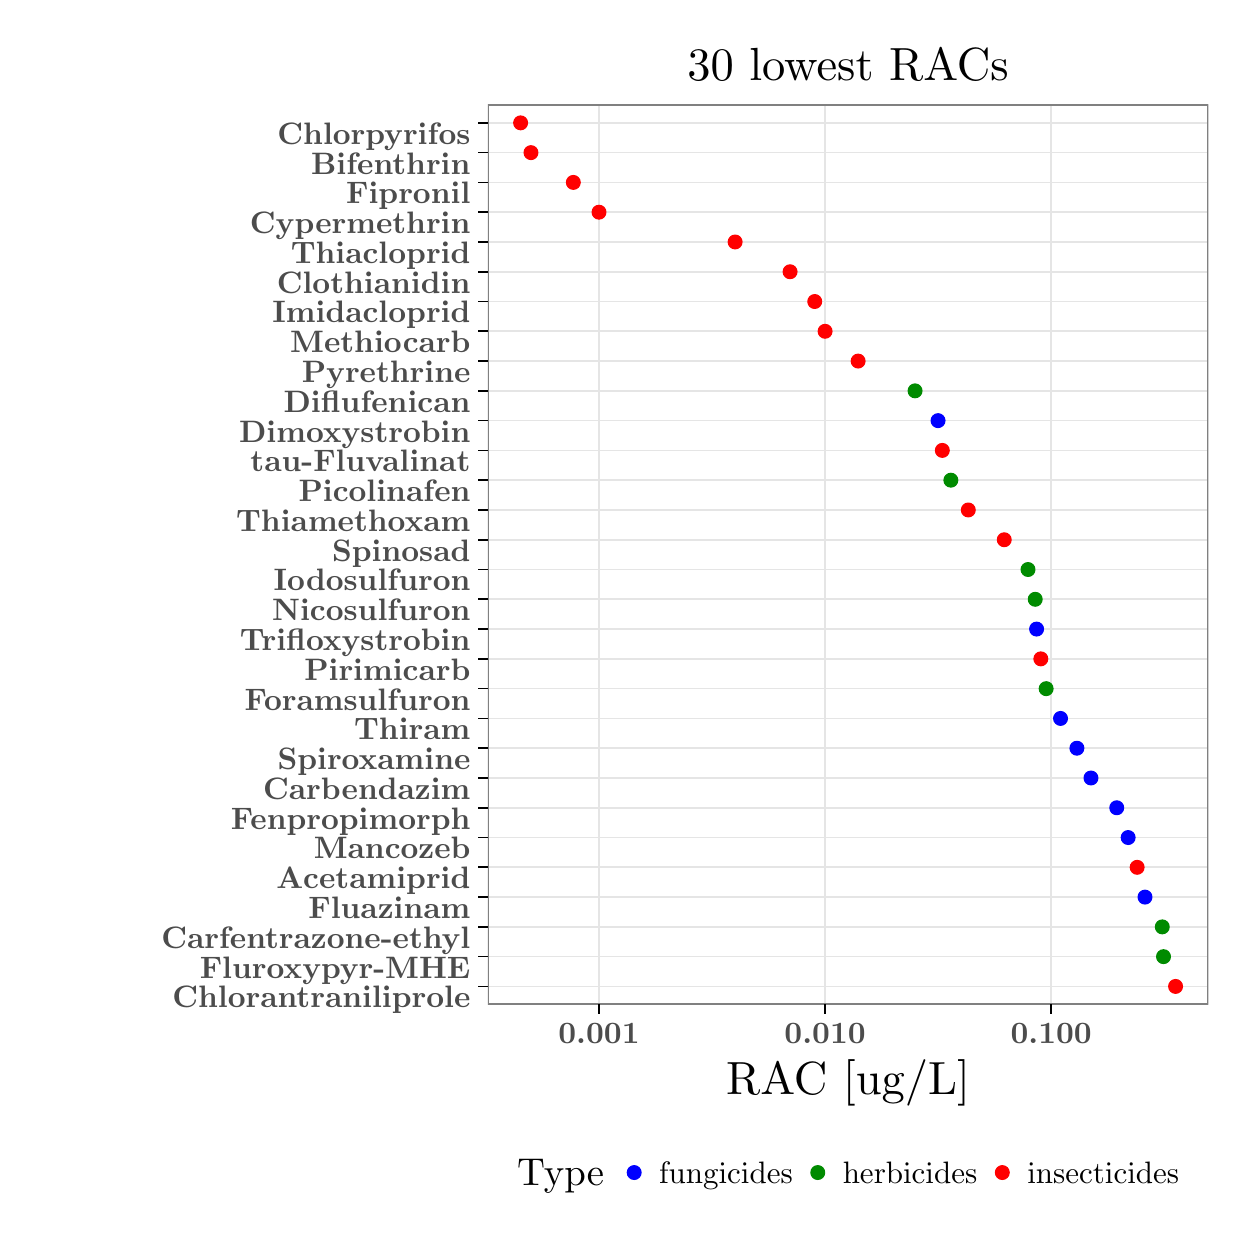 % -*- root: ../../talk.tex -*-

% Created by tikzDevice version 0.10.1 on 2016-12-09 10:15:06
% !TEX encoding = UTF-8 Unicode
\begin{tikzpicture}[x=1pt,y=1pt]
\definecolor{fillColor}{RGB}{255,255,255}
\path[use as bounding box,fill=fillColor,fill opacity=0.00] (0,0) rectangle (433.62,433.62);
\begin{scope}
\path[clip] (  0.00,  0.00) rectangle (433.62,433.62);
\definecolor{drawColor}{RGB}{255,255,255}
\definecolor{fillColor}{RGB}{255,255,255}

\path[draw=drawColor,line width= 0.6pt,line join=round,line cap=round,fill=fillColor] (  0.00,  0.00) rectangle (433.62,433.62);
\end{scope}
\begin{scope}
\path[clip] (166.28, 80.72) rectangle (426.62,405.68);
\definecolor{fillColor}{RGB}{255,255,255}

\path[fill=fillColor] (166.28, 80.72) rectangle (426.62,405.68);
\definecolor{drawColor}{gray}{0.90}

\path[draw=drawColor,line width= 0.6pt,line join=round] (166.28, 87.17) --
	(426.62, 87.17);

\path[draw=drawColor,line width= 0.6pt,line join=round] (166.28, 97.93) --
	(426.62, 97.93);

\path[draw=drawColor,line width= 0.6pt,line join=round] (166.28,108.69) --
	(426.62,108.69);

\path[draw=drawColor,line width= 0.6pt,line join=round] (166.28,119.45) --
	(426.62,119.45);

\path[draw=drawColor,line width= 0.6pt,line join=round] (166.28,130.21) --
	(426.62,130.21);

\path[draw=drawColor,line width= 0.6pt,line join=round] (166.28,140.97) --
	(426.62,140.97);

\path[draw=drawColor,line width= 0.6pt,line join=round] (166.28,151.73) --
	(426.62,151.73);

\path[draw=drawColor,line width= 0.6pt,line join=round] (166.28,162.49) --
	(426.62,162.49);

\path[draw=drawColor,line width= 0.6pt,line join=round] (166.28,173.25) --
	(426.62,173.25);

\path[draw=drawColor,line width= 0.6pt,line join=round] (166.28,184.01) --
	(426.62,184.01);

\path[draw=drawColor,line width= 0.6pt,line join=round] (166.28,194.77) --
	(426.62,194.77);

\path[draw=drawColor,line width= 0.6pt,line join=round] (166.28,205.54) --
	(426.62,205.54);

\path[draw=drawColor,line width= 0.6pt,line join=round] (166.28,216.30) --
	(426.62,216.30);

\path[draw=drawColor,line width= 0.6pt,line join=round] (166.28,227.06) --
	(426.62,227.06);

\path[draw=drawColor,line width= 0.6pt,line join=round] (166.28,237.82) --
	(426.62,237.82);

\path[draw=drawColor,line width= 0.6pt,line join=round] (166.28,248.58) --
	(426.62,248.58);

\path[draw=drawColor,line width= 0.6pt,line join=round] (166.28,259.34) --
	(426.62,259.34);

\path[draw=drawColor,line width= 0.6pt,line join=round] (166.28,270.10) --
	(426.62,270.10);

\path[draw=drawColor,line width= 0.6pt,line join=round] (166.28,280.86) --
	(426.62,280.86);

\path[draw=drawColor,line width= 0.6pt,line join=round] (166.28,291.62) --
	(426.62,291.62);

\path[draw=drawColor,line width= 0.6pt,line join=round] (166.28,302.38) --
	(426.62,302.38);

\path[draw=drawColor,line width= 0.6pt,line join=round] (166.28,313.14) --
	(426.62,313.14);

\path[draw=drawColor,line width= 0.6pt,line join=round] (166.28,323.90) --
	(426.62,323.90);

\path[draw=drawColor,line width= 0.6pt,line join=round] (166.28,334.66) --
	(426.62,334.66);

\path[draw=drawColor,line width= 0.6pt,line join=round] (166.28,345.42) --
	(426.62,345.42);

\path[draw=drawColor,line width= 0.6pt,line join=round] (166.28,356.18) --
	(426.62,356.18);

\path[draw=drawColor,line width= 0.6pt,line join=round] (166.28,366.94) --
	(426.62,366.94);

\path[draw=drawColor,line width= 0.6pt,line join=round] (166.28,377.70) --
	(426.62,377.70);

\path[draw=drawColor,line width= 0.6pt,line join=round] (166.28,388.46) --
	(426.62,388.46);

\path[draw=drawColor,line width= 0.6pt,line join=round] (166.28,399.22) --
	(426.62,399.22);

\path[draw=drawColor,line width= 0.6pt,line join=round] (206.45, 80.72) --
	(206.45,405.68);

\path[draw=drawColor,line width= 0.6pt,line join=round] (288.14, 80.72) --
	(288.14,405.68);

\path[draw=drawColor,line width= 0.6pt,line join=round] (369.84, 80.72) --
	(369.84,405.68);
\definecolor{drawColor}{RGB}{255,0,0}
\definecolor{fillColor}{RGB}{255,0,0}

\path[draw=drawColor,line width= 0.4pt,line join=round,line cap=round,fill=fillColor] (178.12,399.22) circle (  2.50);

\path[draw=drawColor,line width= 0.4pt,line join=round,line cap=round,fill=fillColor] (181.86,388.46) circle (  2.50);

\path[draw=drawColor,line width= 0.4pt,line join=round,line cap=round,fill=fillColor] (197.17,377.70) circle (  2.50);

\path[draw=drawColor,line width= 0.4pt,line join=round,line cap=round,fill=fillColor] (206.45,366.94) circle (  2.50);

\path[draw=drawColor,line width= 0.4pt,line join=round,line cap=round,fill=fillColor] (255.63,356.18) circle (  2.50);

\path[draw=drawColor,line width= 0.4pt,line join=round,line cap=round,fill=fillColor] (275.49,345.42) circle (  2.50);

\path[draw=drawColor,line width= 0.4pt,line join=round,line cap=round,fill=fillColor] (284.40,334.66) circle (  2.50);

\path[draw=drawColor,line width= 0.4pt,line join=round,line cap=round,fill=fillColor] (288.14,323.90) circle (  2.50);

\path[draw=drawColor,line width= 0.4pt,line join=round,line cap=round,fill=fillColor] (300.08,313.14) circle (  2.50);
\definecolor{drawColor}{RGB}{0,139,0}
\definecolor{fillColor}{RGB}{0,139,0}

\path[draw=drawColor,line width= 0.4pt,line join=round,line cap=round,fill=fillColor] (320.65,302.38) circle (  2.50);
\definecolor{drawColor}{RGB}{0,0,255}
\definecolor{fillColor}{RGB}{0,0,255}

\path[draw=drawColor,line width= 0.4pt,line join=round,line cap=round,fill=fillColor] (328.96,291.62) circle (  2.50);
\definecolor{drawColor}{RGB}{255,0,0}
\definecolor{fillColor}{RGB}{255,0,0}

\path[draw=drawColor,line width= 0.4pt,line join=round,line cap=round,fill=fillColor] (330.50,280.86) circle (  2.50);
\definecolor{drawColor}{RGB}{0,139,0}
\definecolor{fillColor}{RGB}{0,139,0}

\path[draw=drawColor,line width= 0.4pt,line join=round,line cap=round,fill=fillColor] (333.59,270.10) circle (  2.50);
\definecolor{drawColor}{RGB}{255,0,0}
\definecolor{fillColor}{RGB}{255,0,0}

\path[draw=drawColor,line width= 0.4pt,line join=round,line cap=round,fill=fillColor] (339.89,259.34) circle (  2.50);

\path[draw=drawColor,line width= 0.4pt,line join=round,line cap=round,fill=fillColor] (352.88,248.58) circle (  2.50);
\definecolor{drawColor}{RGB}{0,139,0}
\definecolor{fillColor}{RGB}{0,139,0}

\path[draw=drawColor,line width= 0.4pt,line join=round,line cap=round,fill=fillColor] (361.47,237.82) circle (  2.50);

\path[draw=drawColor,line width= 0.4pt,line join=round,line cap=round,fill=fillColor] (364.07,227.06) circle (  2.50);
\definecolor{drawColor}{RGB}{0,0,255}
\definecolor{fillColor}{RGB}{0,0,255}

\path[draw=drawColor,line width= 0.4pt,line join=round,line cap=round,fill=fillColor] (364.57,216.30) circle (  2.50);
\definecolor{drawColor}{RGB}{255,0,0}
\definecolor{fillColor}{RGB}{255,0,0}

\path[draw=drawColor,line width= 0.4pt,line join=round,line cap=round,fill=fillColor] (366.10,205.54) circle (  2.50);
\definecolor{drawColor}{RGB}{0,139,0}
\definecolor{fillColor}{RGB}{0,139,0}

\path[draw=drawColor,line width= 0.4pt,line join=round,line cap=round,fill=fillColor] (368.02,194.77) circle (  2.50);
\definecolor{drawColor}{RGB}{0,0,255}
\definecolor{fillColor}{RGB}{0,0,255}

\path[draw=drawColor,line width= 0.4pt,line join=round,line cap=round,fill=fillColor] (373.22,184.01) circle (  2.50);

\path[draw=drawColor,line width= 0.4pt,line join=round,line cap=round,fill=fillColor] (379.14,173.25) circle (  2.50);

\path[draw=drawColor,line width= 0.4pt,line join=round,line cap=round,fill=fillColor] (384.22,162.49) circle (  2.50);

\path[draw=drawColor,line width= 0.4pt,line join=round,line cap=round,fill=fillColor] (393.53,151.73) circle (  2.50);

\path[draw=drawColor,line width= 0.4pt,line join=round,line cap=round,fill=fillColor] (397.65,140.97) circle (  2.50);
\definecolor{drawColor}{RGB}{255,0,0}
\definecolor{fillColor}{RGB}{255,0,0}

\path[draw=drawColor,line width= 0.4pt,line join=round,line cap=round,fill=fillColor] (400.90,130.21) circle (  2.50);
\definecolor{drawColor}{RGB}{0,0,255}
\definecolor{fillColor}{RGB}{0,0,255}

\path[draw=drawColor,line width= 0.4pt,line join=round,line cap=round,fill=fillColor] (403.74,119.45) circle (  2.50);
\definecolor{drawColor}{RGB}{0,139,0}
\definecolor{fillColor}{RGB}{0,139,0}

\path[draw=drawColor,line width= 0.4pt,line join=round,line cap=round,fill=fillColor] (409.98,108.69) circle (  2.50);

\path[draw=drawColor,line width= 0.4pt,line join=round,line cap=round,fill=fillColor] (410.43, 97.93) circle (  2.50);
\definecolor{drawColor}{RGB}{255,0,0}
\definecolor{fillColor}{RGB}{255,0,0}

\path[draw=drawColor,line width= 0.4pt,line join=round,line cap=round,fill=fillColor] (414.79, 87.17) circle (  2.50);
\definecolor{drawColor}{gray}{0.50}

\path[draw=drawColor,line width= 0.6pt,line join=round,line cap=round] (166.28, 80.72) rectangle (426.62,405.68);
\end{scope}
\begin{scope}
\path[clip] (  0.00,  0.00) rectangle (433.62,433.62);
\definecolor{drawColor}{gray}{0.30}

\node[text=drawColor,anchor=base east,inner sep=0pt, outer sep=0pt, scale=  1.12] at (159.98, 79.44) {\bfseries Chlorantraniliprole};

\node[text=drawColor,anchor=base east,inner sep=0pt, outer sep=0pt, scale=  1.12] at (159.98, 90.20) {\bfseries Fluroxypyr-MHE};

\node[text=drawColor,anchor=base east,inner sep=0pt, outer sep=0pt, scale=  1.12] at (159.98,100.96) {\bfseries Carfentrazone-ethyl};

\node[text=drawColor,anchor=base east,inner sep=0pt, outer sep=0pt, scale=  1.12] at (159.98,111.72) {\bfseries Fluazinam};

\node[text=drawColor,anchor=base east,inner sep=0pt, outer sep=0pt, scale=  1.12] at (159.98,122.48) {\bfseries Acetamiprid};

\node[text=drawColor,anchor=base east,inner sep=0pt, outer sep=0pt, scale=  1.12] at (159.98,133.24) {\bfseries Mancozeb};

\node[text=drawColor,anchor=base east,inner sep=0pt, outer sep=0pt, scale=  1.12] at (159.98,144.00) {\bfseries Fenpropimorph};

\node[text=drawColor,anchor=base east,inner sep=0pt, outer sep=0pt, scale=  1.12] at (159.98,154.76) {\bfseries Carbendazim};

\node[text=drawColor,anchor=base east,inner sep=0pt, outer sep=0pt, scale=  1.12] at (159.98,165.52) {\bfseries Spiroxamine};

\node[text=drawColor,anchor=base east,inner sep=0pt, outer sep=0pt, scale=  1.12] at (159.98,176.29) {\bfseries Thiram};

\node[text=drawColor,anchor=base east,inner sep=0pt, outer sep=0pt, scale=  1.12] at (159.98,187.05) {\bfseries Foramsulfuron};

\node[text=drawColor,anchor=base east,inner sep=0pt, outer sep=0pt, scale=  1.12] at (159.98,197.81) {\bfseries Pirimicarb};

\node[text=drawColor,anchor=base east,inner sep=0pt, outer sep=0pt, scale=  1.12] at (159.98,208.57) {\bfseries Trifloxystrobin};

\node[text=drawColor,anchor=base east,inner sep=0pt, outer sep=0pt, scale=  1.12] at (159.98,219.33) {\bfseries Nicosulfuron};

\node[text=drawColor,anchor=base east,inner sep=0pt, outer sep=0pt, scale=  1.12] at (159.98,230.09) {\bfseries Iodosulfuron};

\node[text=drawColor,anchor=base east,inner sep=0pt, outer sep=0pt, scale=  1.12] at (159.98,240.85) {\bfseries Spinosad};

\node[text=drawColor,anchor=base east,inner sep=0pt, outer sep=0pt, scale=  1.12] at (159.98,251.61) {\bfseries Thiamethoxam};

\node[text=drawColor,anchor=base east,inner sep=0pt, outer sep=0pt, scale=  1.12] at (159.98,262.37) {\bfseries Picolinafen};

\node[text=drawColor,anchor=base east,inner sep=0pt, outer sep=0pt, scale=  1.12] at (159.98,273.13) {\bfseries tau-Fluvalinat};

\node[text=drawColor,anchor=base east,inner sep=0pt, outer sep=0pt, scale=  1.12] at (159.98,283.89) {\bfseries Dimoxystrobin};

\node[text=drawColor,anchor=base east,inner sep=0pt, outer sep=0pt, scale=  1.12] at (159.98,294.65) {\bfseries Diflufenican};

\node[text=drawColor,anchor=base east,inner sep=0pt, outer sep=0pt, scale=  1.12] at (159.98,305.41) {\bfseries Pyrethrine};

\node[text=drawColor,anchor=base east,inner sep=0pt, outer sep=0pt, scale=  1.12] at (159.98,316.17) {\bfseries Methiocarb};

\node[text=drawColor,anchor=base east,inner sep=0pt, outer sep=0pt, scale=  1.12] at (159.98,326.93) {\bfseries Imidacloprid};

\node[text=drawColor,anchor=base east,inner sep=0pt, outer sep=0pt, scale=  1.12] at (159.98,337.69) {\bfseries Clothianidin};

\node[text=drawColor,anchor=base east,inner sep=0pt, outer sep=0pt, scale=  1.12] at (159.98,348.45) {\bfseries Thiacloprid};

\node[text=drawColor,anchor=base east,inner sep=0pt, outer sep=0pt, scale=  1.12] at (159.98,359.21) {\bfseries Cypermethrin};

\node[text=drawColor,anchor=base east,inner sep=0pt, outer sep=0pt, scale=  1.12] at (159.98,369.97) {\bfseries Fipronil};

\node[text=drawColor,anchor=base east,inner sep=0pt, outer sep=0pt, scale=  1.12] at (159.98,380.73) {\bfseries Bifenthrin};

\node[text=drawColor,anchor=base east,inner sep=0pt, outer sep=0pt, scale=  1.12] at (159.98,391.49) {\bfseries Chlorpyrifos};
\end{scope}
\begin{scope}
\path[clip] (  0.00,  0.00) rectangle (433.62,433.62);
\definecolor{drawColor}{RGB}{0,0,0}

\path[draw=drawColor,line width= 0.6pt,line join=round] (162.78, 87.17) --
	(166.28, 87.17);

\path[draw=drawColor,line width= 0.6pt,line join=round] (162.78, 97.93) --
	(166.28, 97.93);

\path[draw=drawColor,line width= 0.6pt,line join=round] (162.78,108.69) --
	(166.28,108.69);

\path[draw=drawColor,line width= 0.6pt,line join=round] (162.78,119.45) --
	(166.28,119.45);

\path[draw=drawColor,line width= 0.6pt,line join=round] (162.78,130.21) --
	(166.28,130.21);

\path[draw=drawColor,line width= 0.6pt,line join=round] (162.78,140.97) --
	(166.28,140.97);

\path[draw=drawColor,line width= 0.6pt,line join=round] (162.78,151.73) --
	(166.28,151.73);

\path[draw=drawColor,line width= 0.6pt,line join=round] (162.78,162.49) --
	(166.28,162.49);

\path[draw=drawColor,line width= 0.6pt,line join=round] (162.78,173.25) --
	(166.28,173.25);

\path[draw=drawColor,line width= 0.6pt,line join=round] (162.78,184.01) --
	(166.28,184.01);

\path[draw=drawColor,line width= 0.6pt,line join=round] (162.78,194.77) --
	(166.28,194.77);

\path[draw=drawColor,line width= 0.6pt,line join=round] (162.78,205.54) --
	(166.28,205.54);

\path[draw=drawColor,line width= 0.6pt,line join=round] (162.78,216.30) --
	(166.28,216.30);

\path[draw=drawColor,line width= 0.6pt,line join=round] (162.78,227.06) --
	(166.28,227.06);

\path[draw=drawColor,line width= 0.6pt,line join=round] (162.78,237.82) --
	(166.28,237.82);

\path[draw=drawColor,line width= 0.6pt,line join=round] (162.78,248.58) --
	(166.28,248.58);

\path[draw=drawColor,line width= 0.6pt,line join=round] (162.78,259.34) --
	(166.28,259.34);

\path[draw=drawColor,line width= 0.6pt,line join=round] (162.78,270.10) --
	(166.28,270.10);

\path[draw=drawColor,line width= 0.6pt,line join=round] (162.78,280.86) --
	(166.28,280.86);

\path[draw=drawColor,line width= 0.6pt,line join=round] (162.78,291.62) --
	(166.28,291.62);

\path[draw=drawColor,line width= 0.6pt,line join=round] (162.78,302.38) --
	(166.28,302.38);

\path[draw=drawColor,line width= 0.6pt,line join=round] (162.78,313.14) --
	(166.28,313.14);

\path[draw=drawColor,line width= 0.6pt,line join=round] (162.78,323.90) --
	(166.28,323.90);

\path[draw=drawColor,line width= 0.6pt,line join=round] (162.78,334.66) --
	(166.28,334.66);

\path[draw=drawColor,line width= 0.6pt,line join=round] (162.78,345.42) --
	(166.28,345.42);

\path[draw=drawColor,line width= 0.6pt,line join=round] (162.78,356.18) --
	(166.28,356.18);

\path[draw=drawColor,line width= 0.6pt,line join=round] (162.78,366.94) --
	(166.28,366.94);

\path[draw=drawColor,line width= 0.6pt,line join=round] (162.78,377.70) --
	(166.28,377.70);

\path[draw=drawColor,line width= 0.6pt,line join=round] (162.78,388.46) --
	(166.28,388.46);

\path[draw=drawColor,line width= 0.6pt,line join=round] (162.78,399.22) --
	(166.28,399.22);
\end{scope}
\begin{scope}
\path[clip] (  0.00,  0.00) rectangle (433.62,433.62);
\definecolor{drawColor}{RGB}{0,0,0}

\path[draw=drawColor,line width= 0.6pt,line join=round] (206.45, 77.22) --
	(206.45, 80.72);

\path[draw=drawColor,line width= 0.6pt,line join=round] (288.14, 77.22) --
	(288.14, 80.72);

\path[draw=drawColor,line width= 0.6pt,line join=round] (369.84, 77.22) --
	(369.84, 80.72);
\end{scope}
\begin{scope}
\path[clip] (  0.00,  0.00) rectangle (433.62,433.62);
\definecolor{drawColor}{gray}{0.30}

\node[text=drawColor,anchor=base,inner sep=0pt, outer sep=0pt, scale=  1.12] at (206.45, 66.69) {\bfseries 0.001};

\node[text=drawColor,anchor=base,inner sep=0pt, outer sep=0pt, scale=  1.12] at (288.14, 66.69) {\bfseries 0.010};

\node[text=drawColor,anchor=base,inner sep=0pt, outer sep=0pt, scale=  1.12] at (369.84, 66.69) {\bfseries 0.100};
\end{scope}
\begin{scope}
\path[clip] (  0.00,  0.00) rectangle (433.62,433.62);
\definecolor{drawColor}{RGB}{0,0,0}

\node[text=drawColor,anchor=base,inner sep=0pt, outer sep=0pt, scale=  1.68] at (296.45, 48.27) {RAC [ug/L]};
\end{scope}
\begin{scope}
\path[clip] (  0.00,  0.00) rectangle (433.62,433.62);
\definecolor{fillColor}{RGB}{255,255,255}

\path[fill=fillColor] (171.13,  7.00) rectangle (421.77, 32.84);
\end{scope}
\begin{scope}
\path[clip] (  0.00,  0.00) rectangle (433.62,433.62);
\definecolor{drawColor}{RGB}{0,0,0}

\node[text=drawColor,anchor=base west,inner sep=0pt, outer sep=0pt, scale=  1.40] at (176.82, 15.10) {Type};
\end{scope}
\begin{scope}
\path[clip] (  0.00,  0.00) rectangle (433.62,433.62);
\definecolor{drawColor}{RGB}{0,0,255}
\definecolor{fillColor}{RGB}{0,0,255}

\path[draw=drawColor,line width= 0.4pt,line join=round,line cap=round,fill=fillColor] (219.16, 19.92) circle (  2.50);
\end{scope}
\begin{scope}
\path[clip] (  0.00,  0.00) rectangle (433.62,433.62);
\definecolor{drawColor}{RGB}{0,139,0}
\definecolor{fillColor}{RGB}{0,139,0}

\path[draw=drawColor,line width= 0.4pt,line join=round,line cap=round,fill=fillColor] (285.50, 19.92) circle (  2.50);
\end{scope}
\begin{scope}
\path[clip] (  0.00,  0.00) rectangle (433.62,433.62);
\definecolor{drawColor}{RGB}{255,0,0}
\definecolor{fillColor}{RGB}{255,0,0}

\path[draw=drawColor,line width= 0.4pt,line join=round,line cap=round,fill=fillColor] (352.18, 19.92) circle (  2.50);
\end{scope}
\begin{scope}
\path[clip] (  0.00,  0.00) rectangle (433.62,433.62);
\definecolor{drawColor}{RGB}{0,0,0}

\node[text=drawColor,anchor=base west,inner sep=0pt, outer sep=0pt, scale=  1.12] at (228.19, 16.06) {fungicides};
\end{scope}
\begin{scope}
\path[clip] (  0.00,  0.00) rectangle (433.62,433.62);
\definecolor{drawColor}{RGB}{0,0,0}

\node[text=drawColor,anchor=base west,inner sep=0pt, outer sep=0pt, scale=  1.12] at (294.53, 16.06) {herbicides};
\end{scope}
\begin{scope}
\path[clip] (  0.00,  0.00) rectangle (433.62,433.62);
\definecolor{drawColor}{RGB}{0,0,0}

\node[text=drawColor,anchor=base west,inner sep=0pt, outer sep=0pt, scale=  1.12] at (361.21, 16.06) {insecticides};
\end{scope}
\begin{scope}
\path[clip] (  0.00,  0.00) rectangle (433.62,433.62);
\definecolor{drawColor}{RGB}{0,0,0}

\node[text=drawColor,anchor=base,inner sep=0pt, outer sep=0pt, scale=  1.68] at (296.45,414.56) {30 lowest RACs};
\end{scope}
\end{tikzpicture}
